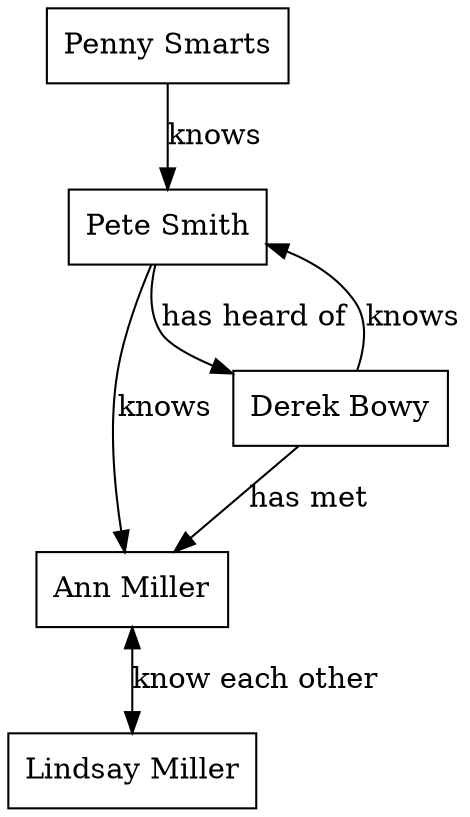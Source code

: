 digraph "graph" {
	node [shape=box]
		pete [label="Pete Smith"]
		ann [label="Ann Miller"]
		penny [label="Penny Smarts"]
		derek [label="Derek Bowy"]
		lindsay [label="Lindsay Miller"]
			pete -> ann [label=knows]
			ann -> lindsay [label="know each other" dir=both]
			derek -> ann [label="has met"]
			derek -> pete [label=knows]
			pete -> derek [label="has heard of"]
			penny -> pete [label=knows]
}